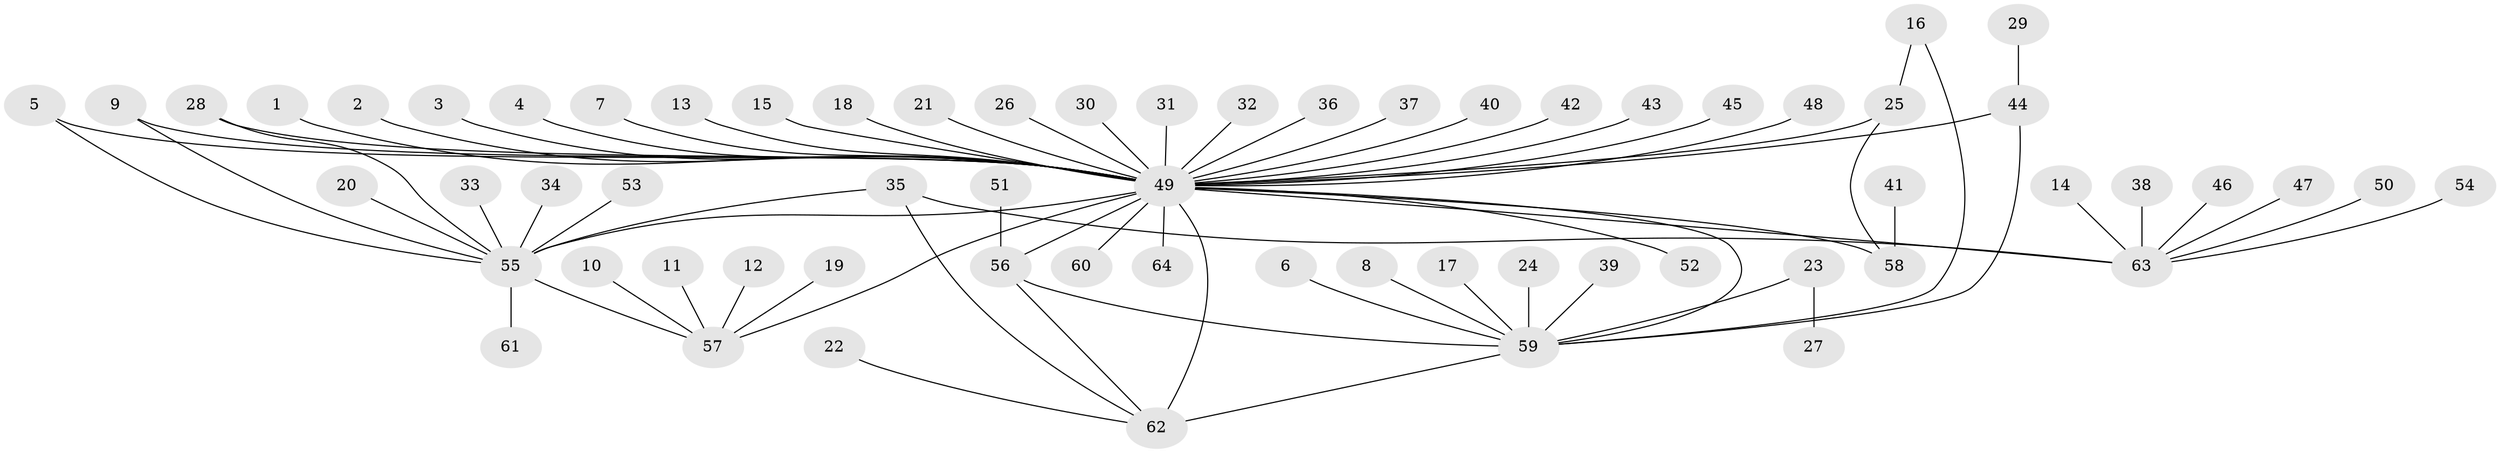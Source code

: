 // original degree distribution, {1: 0.59375, 43: 0.0078125, 5: 0.046875, 3: 0.078125, 4: 0.0234375, 15: 0.0078125, 12: 0.0078125, 2: 0.1953125, 8: 0.0234375, 6: 0.015625}
// Generated by graph-tools (version 1.1) at 2025/50/03/09/25 03:50:00]
// undirected, 64 vertices, 75 edges
graph export_dot {
graph [start="1"]
  node [color=gray90,style=filled];
  1;
  2;
  3;
  4;
  5;
  6;
  7;
  8;
  9;
  10;
  11;
  12;
  13;
  14;
  15;
  16;
  17;
  18;
  19;
  20;
  21;
  22;
  23;
  24;
  25;
  26;
  27;
  28;
  29;
  30;
  31;
  32;
  33;
  34;
  35;
  36;
  37;
  38;
  39;
  40;
  41;
  42;
  43;
  44;
  45;
  46;
  47;
  48;
  49;
  50;
  51;
  52;
  53;
  54;
  55;
  56;
  57;
  58;
  59;
  60;
  61;
  62;
  63;
  64;
  1 -- 49 [weight=1.0];
  2 -- 49 [weight=1.0];
  3 -- 49 [weight=1.0];
  4 -- 49 [weight=1.0];
  5 -- 49 [weight=1.0];
  5 -- 55 [weight=1.0];
  6 -- 59 [weight=1.0];
  7 -- 49 [weight=1.0];
  8 -- 59 [weight=1.0];
  9 -- 49 [weight=1.0];
  9 -- 55 [weight=1.0];
  10 -- 57 [weight=1.0];
  11 -- 57 [weight=1.0];
  12 -- 57 [weight=1.0];
  13 -- 49 [weight=1.0];
  14 -- 63 [weight=1.0];
  15 -- 49 [weight=1.0];
  16 -- 25 [weight=1.0];
  16 -- 59 [weight=1.0];
  17 -- 59 [weight=1.0];
  18 -- 49 [weight=1.0];
  19 -- 57 [weight=1.0];
  20 -- 55 [weight=1.0];
  21 -- 49 [weight=1.0];
  22 -- 62 [weight=1.0];
  23 -- 27 [weight=1.0];
  23 -- 59 [weight=1.0];
  24 -- 59 [weight=1.0];
  25 -- 49 [weight=2.0];
  25 -- 58 [weight=1.0];
  26 -- 49 [weight=1.0];
  28 -- 49 [weight=1.0];
  28 -- 55 [weight=1.0];
  29 -- 44 [weight=1.0];
  30 -- 49 [weight=1.0];
  31 -- 49 [weight=1.0];
  32 -- 49 [weight=1.0];
  33 -- 55 [weight=1.0];
  34 -- 55 [weight=1.0];
  35 -- 55 [weight=1.0];
  35 -- 62 [weight=1.0];
  35 -- 63 [weight=1.0];
  36 -- 49 [weight=1.0];
  37 -- 49 [weight=1.0];
  38 -- 63 [weight=1.0];
  39 -- 59 [weight=1.0];
  40 -- 49 [weight=1.0];
  41 -- 58 [weight=1.0];
  42 -- 49 [weight=1.0];
  43 -- 49 [weight=2.0];
  44 -- 49 [weight=1.0];
  44 -- 59 [weight=1.0];
  45 -- 49 [weight=1.0];
  46 -- 63 [weight=1.0];
  47 -- 63 [weight=1.0];
  48 -- 49 [weight=1.0];
  49 -- 52 [weight=1.0];
  49 -- 55 [weight=2.0];
  49 -- 56 [weight=2.0];
  49 -- 57 [weight=1.0];
  49 -- 58 [weight=2.0];
  49 -- 59 [weight=2.0];
  49 -- 60 [weight=1.0];
  49 -- 62 [weight=1.0];
  49 -- 63 [weight=2.0];
  49 -- 64 [weight=1.0];
  50 -- 63 [weight=1.0];
  51 -- 56 [weight=1.0];
  53 -- 55 [weight=1.0];
  54 -- 63 [weight=1.0];
  55 -- 57 [weight=1.0];
  55 -- 61 [weight=1.0];
  56 -- 59 [weight=1.0];
  56 -- 62 [weight=1.0];
  59 -- 62 [weight=2.0];
}
